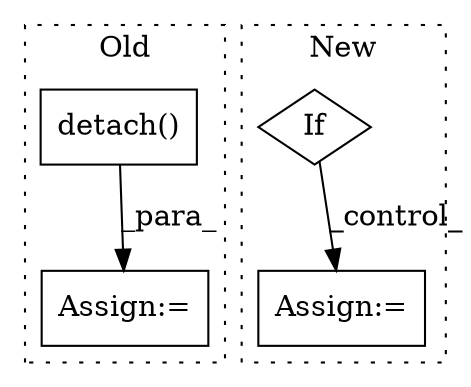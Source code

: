 digraph G {
subgraph cluster0 {
1 [label="detach()" a="75" s="3919" l="11" shape="box"];
4 [label="Assign:=" a="68" s="3890" l="7" shape="box"];
label = "Old";
style="dotted";
}
subgraph cluster1 {
2 [label="If" a="96" s="4448,4470" l="3,14" shape="diamond"];
3 [label="Assign:=" a="68" s="4486" l="3" shape="box"];
label = "New";
style="dotted";
}
1 -> 4 [label="_para_"];
2 -> 3 [label="_control_"];
}